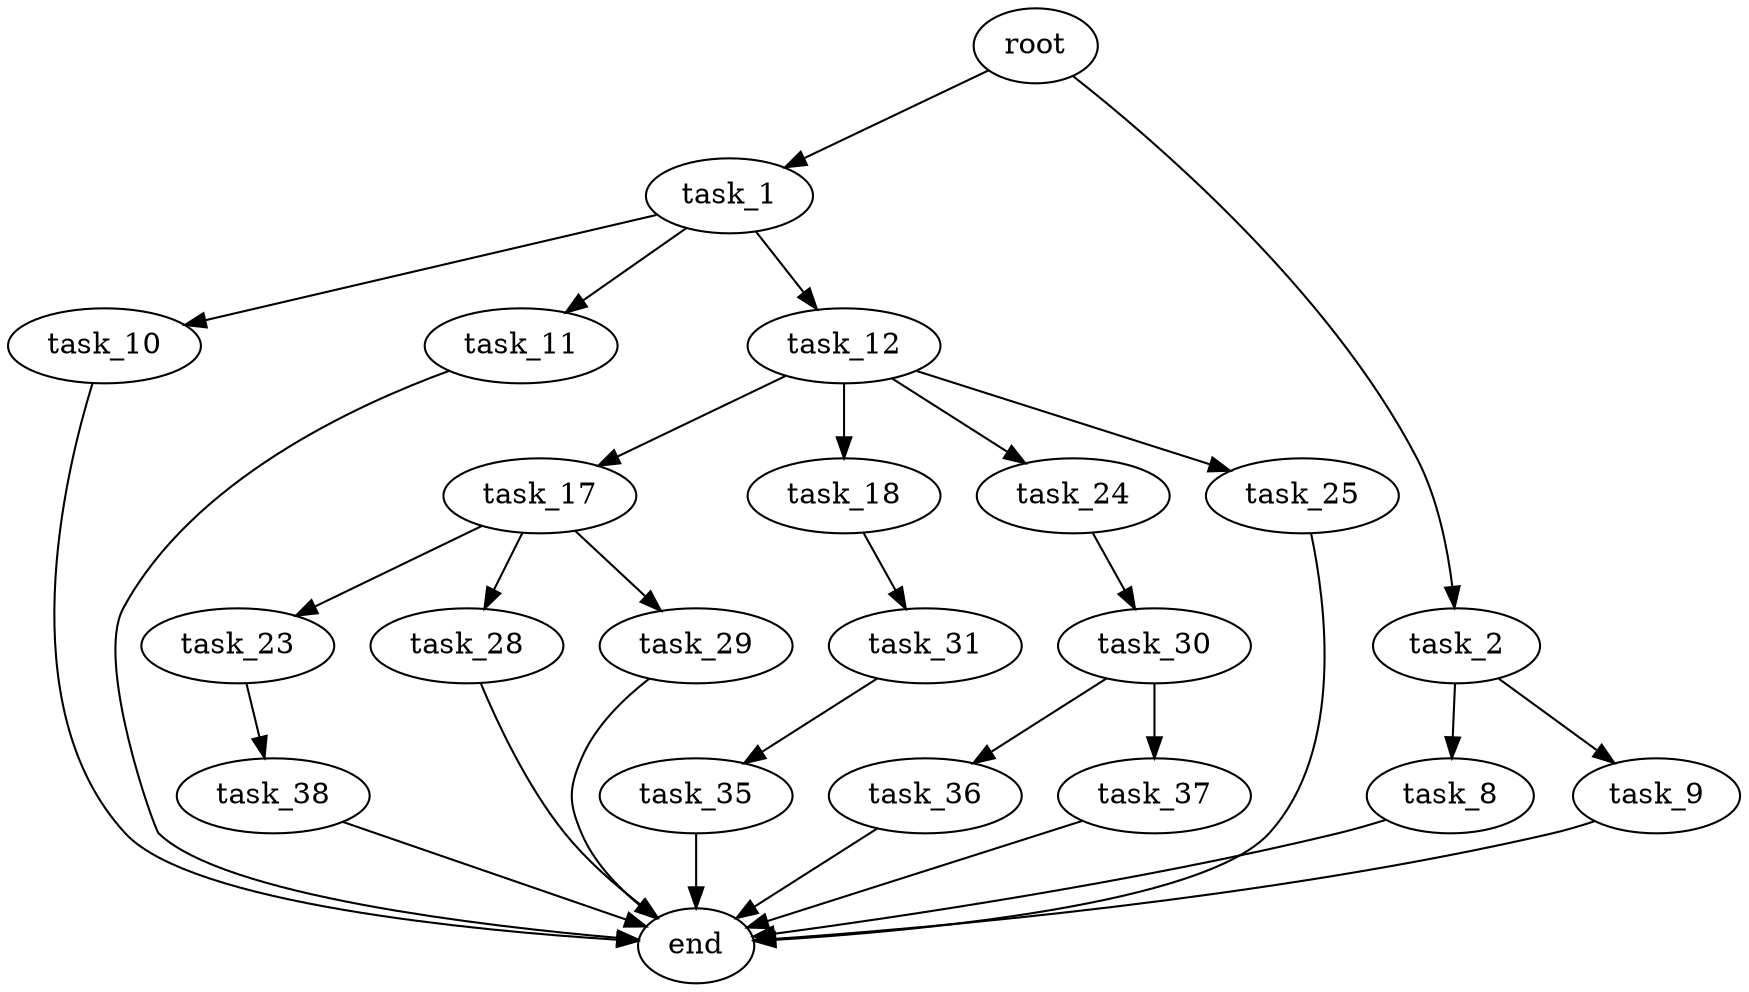 digraph G {
  root [size="0.000000"];
  task_1 [size="72199394621.000000"];
  task_2 [size="12606230592.000000"];
  task_10 [size="118996746216.000000"];
  task_11 [size="21322483339.000000"];
  task_12 [size="15070593426.000000"];
  task_8 [size="775454478084.000000"];
  task_9 [size="270596484080.000000"];
  end [size="0.000000"];
  task_17 [size="368293445632.000000"];
  task_18 [size="4715140938.000000"];
  task_24 [size="28561064116.000000"];
  task_25 [size="29414551738.000000"];
  task_23 [size="213633513408.000000"];
  task_28 [size="28991029248.000000"];
  task_29 [size="8589934592.000000"];
  task_31 [size="6678984918.000000"];
  task_38 [size="4501807026.000000"];
  task_30 [size="54565822408.000000"];
  task_36 [size="4294935852.000000"];
  task_37 [size="6578535273.000000"];
  task_35 [size="368293445632.000000"];

  root -> task_1 [size="1.000000"];
  root -> task_2 [size="1.000000"];
  task_1 -> task_10 [size="75497472.000000"];
  task_1 -> task_11 [size="75497472.000000"];
  task_1 -> task_12 [size="75497472.000000"];
  task_2 -> task_8 [size="301989888.000000"];
  task_2 -> task_9 [size="301989888.000000"];
  task_10 -> end [size="1.000000"];
  task_11 -> end [size="1.000000"];
  task_12 -> task_17 [size="679477248.000000"];
  task_12 -> task_18 [size="679477248.000000"];
  task_12 -> task_24 [size="679477248.000000"];
  task_12 -> task_25 [size="679477248.000000"];
  task_8 -> end [size="1.000000"];
  task_9 -> end [size="1.000000"];
  task_17 -> task_23 [size="411041792.000000"];
  task_17 -> task_28 [size="411041792.000000"];
  task_17 -> task_29 [size="411041792.000000"];
  task_18 -> task_31 [size="536870912.000000"];
  task_24 -> task_30 [size="838860800.000000"];
  task_25 -> end [size="1.000000"];
  task_23 -> task_38 [size="209715200.000000"];
  task_28 -> end [size="1.000000"];
  task_29 -> end [size="1.000000"];
  task_31 -> task_35 [size="209715200.000000"];
  task_38 -> end [size="1.000000"];
  task_30 -> task_36 [size="209715200.000000"];
  task_30 -> task_37 [size="209715200.000000"];
  task_36 -> end [size="1.000000"];
  task_37 -> end [size="1.000000"];
  task_35 -> end [size="1.000000"];
}
